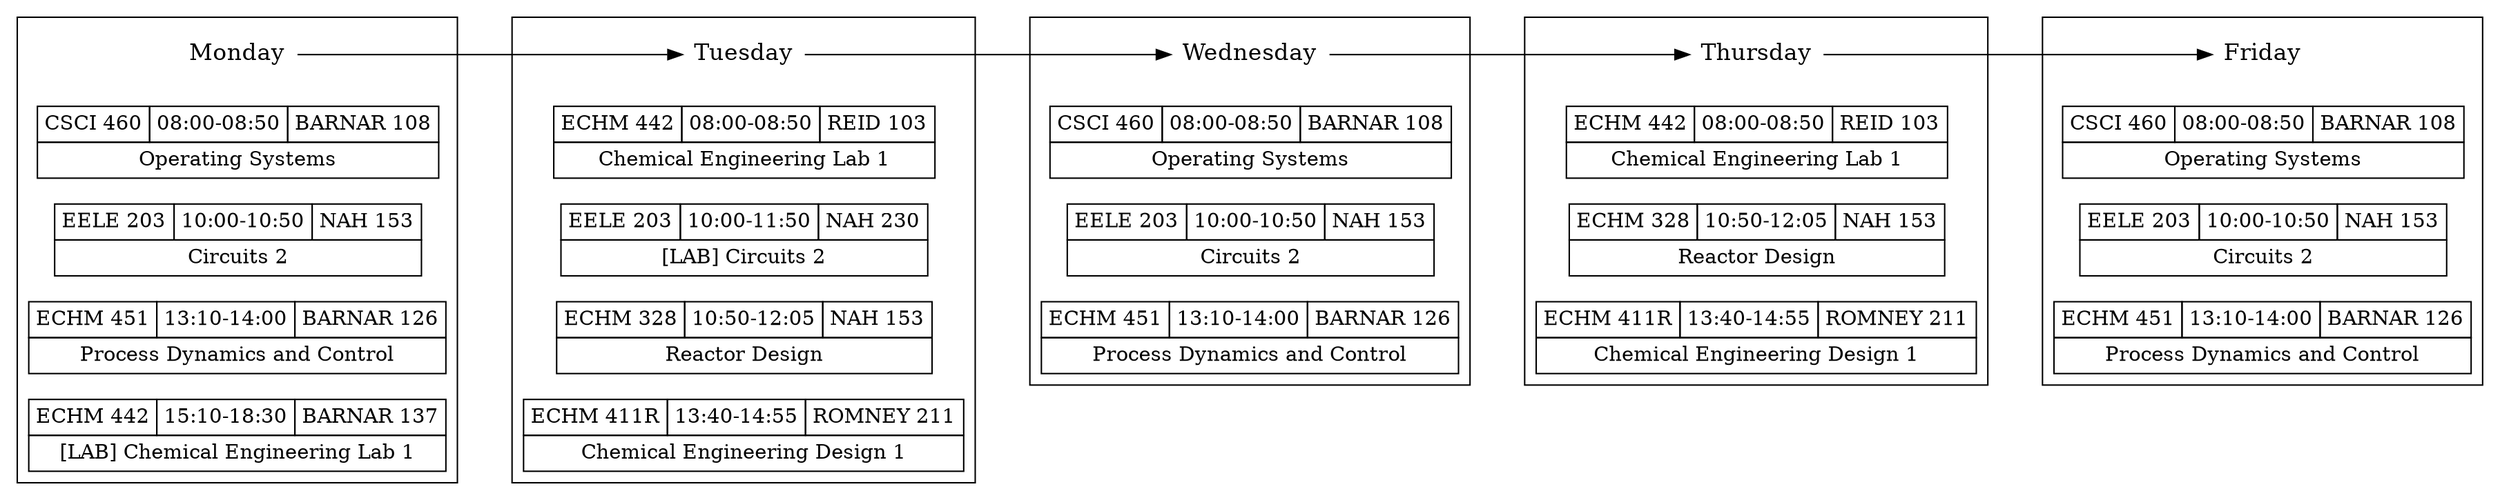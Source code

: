 digraph schedule {
    ranksep=.75; rankdir=LR; splines=false;

    {node [shape=plaintext,fontsize=16];
	"Monday" -> "Tuesday" -> "Wednesday" -> "Thursday" -> "Friday";
    }

    {node [shape=none, margin=0]
	subgraph clustermonday { rank = same; "Monday"; "CSCI460-m"; "EELE203-m"; "ECHM451-m"; "ECHM442-m-lab"; }
    }

    "CSCI460-m" [label=<
		 <TABLE BORDER="0" CELLBORDER="1" CELLSPACING="0" CELLPADDING="4">
		 <TR>
		 <TD>CSCI 460</TD>
		 <TD>08:00-08:50</TD>
		 <TD>BARNAR 108</TD>
		 </TR>
		 <TR><TD COLSPAN="3">Operating Systems</TD></TR>
		 </TABLE>>];

    "EELE203-m" [label=<
		 <TABLE BORDER="0" CELLBORDER="1" CELLSPACING="0" CELLPADDING="4">
		 <TR>
		 <TD>EELE 203</TD>
		 <TD>10:00-10:50</TD>
		 <TD>NAH 153</TD>
		 </TR>
		 <TR><TD COLSPAN="3">Circuits 2</TD></TR>
		 </TABLE>>];

    "ECHM451-m" [label=<
		 <TABLE BORDER="0" CELLBORDER="1" CELLSPACING="0" CELLPADDING="4">
		 <TR>
		 <TD>ECHM 451</TD>
		 <TD>13:10-14:00</TD>
		 <TD>BARNAR 126</TD>
		 </TR>
		 <TR><TD COLSPAN="3">Process Dynamics and Control</TD></TR>
		 </TABLE>>];

    "ECHM442-m-lab" [label=<
		     <TABLE BORDER="0" CELLBORDER="1" CELLSPACING="0" CELLPADDING="4">
		     <TR>
		     <TD>ECHM 442</TD>
		     <TD>15:10-18:30</TD>
		     <TD>BARNAR 137</TD>
		     </TR>
		     <TR><TD COLSPAN="3">[LAB] Chemical Engineering Lab 1</TD></TR>
		     </TABLE>>];

    {node [shape=none, margin=0]
	subgraph clustertuesday { rank = same; "Tuesday"; "ECHM442-t"; "EELE203-t-lab"; "ECHM328-t"; "ECHM411R-t"; }
    }

    "ECHM442-t" [label=<
		 <TABLE BORDER="0" CELLBORDER="1" CELLSPACING="0" CELLPADDING="4">
		 <TR>
		 <TD>ECHM 442</TD>
		 <TD>08:00-08:50</TD>
		 <TD>REID 103</TD>
		 </TR>
		 <TR><TD COLSPAN="3">Chemical Engineering Lab 1</TD></TR>
		 </TABLE>>];

    "EELE203-t-lab" [label=<
		     <TABLE BORDER="0" CELLBORDER="1" CELLSPACING="0" CELLPADDING="4">
		     <TR>
		     <TD>EELE 203</TD>
		     <TD>10:00-11:50</TD>
		     <TD>NAH 230</TD>
		     </TR>
		     <TR><TD COLSPAN="3">[LAB] Circuits 2</TD></TR>
		     </TABLE>>];

    "ECHM328-t" [label=<
		 <TABLE BORDER="0" CELLBORDER="1" CELLSPACING="0" CELLPADDING="4">
		 <TR>
		 <TD>ECHM 328</TD>
		 <TD>10:50-12:05</TD>
		 <TD>NAH 153</TD>
		 </TR>
		 <TR><TD COLSPAN="3">Reactor Design</TD></TR>
		 </TABLE>>];

    "ECHM411R-t" [label=<
		  <TABLE BORDER="0" CELLBORDER="1" CELLSPACING="0" CELLPADDING="4">
		  <TR>
		  <TD>ECHM 411R</TD>
		  <TD>13:40-14:55</TD>
		  <TD>ROMNEY 211</TD>
		  </TR>
		  <TR><TD COLSPAN="3">Chemical Engineering Design 1</TD></TR>
		  </TABLE>>];

    {node [shape=none, margin=0]
	subgraph clusterwednesday { rank = same; "Wednesday"; "CSCI460-w"; "EELE203-w"; "ECHM451-w"; }
    }

    "CSCI460-w" [label=<
		 <TABLE BORDER="0" CELLBORDER="1" CELLSPACING="0" CELLPADDING="4">
		 <TR>
		 <TD>CSCI 460</TD>
		 <TD>08:00-08:50</TD>
		 <TD>BARNAR 108</TD>
		 </TR>
		 <TR><TD COLSPAN="3">Operating Systems</TD></TR>
		 </TABLE>>];

    "EELE203-w" [label=<
		 <TABLE BORDER="0" CELLBORDER="1" CELLSPACING="0" CELLPADDING="4">
		 <TR>
		 <TD>EELE 203</TD>
		 <TD>10:00-10:50</TD>
		 <TD>NAH 153</TD>
		 </TR>
		 <TR><TD COLSPAN="3">Circuits 2</TD></TR>
		 </TABLE>>];

    "ECHM451-w" [label=<
		 <TABLE BORDER="0" CELLBORDER="1" CELLSPACING="0" CELLPADDING="4">
		 <TR>
		 <TD>ECHM 451</TD>
		 <TD>13:10-14:00</TD>
		 <TD>BARNAR 126</TD>
		 </TR>
		 <TR><TD COLSPAN="3">Process Dynamics and Control</TD></TR>
		 </TABLE>>];

    {node [shape=none, margin=0]
	subgraph clusterthursday { rank = same; "Thursday"; "ECHM442-r"; "ECHM328-r"; "ECHM411R-r"; }
    }

    "ECHM442-r" [label=<
		 <TABLE BORDER="0" CELLBORDER="1" CELLSPACING="0" CELLPADDING="4">
		 <TR>
		 <TD>ECHM 442</TD>
		 <TD>08:00-08:50</TD>
		 <TD>REID 103</TD>
		 </TR>
		 <TR><TD COLSPAN="3">Chemical Engineering Lab 1</TD></TR>
		 </TABLE>>];

    "ECHM328-r" [label=<
		 <TABLE BORDER="0" CELLBORDER="1" CELLSPACING="0" CELLPADDING="4">
		 <TR>
		 <TD>ECHM 328</TD>
		 <TD>10:50-12:05</TD>
		 <TD>NAH 153</TD>
		 </TR>
		 <TR><TD COLSPAN="3">Reactor Design</TD></TR>
		 </TABLE>>];

    "ECHM411R-r" [label=<
		  <TABLE BORDER="0" CELLBORDER="1" CELLSPACING="0" CELLPADDING="4">
		  <TR>
		  <TD>ECHM 411R</TD>
		  <TD>13:40-14:55</TD>
		  <TD>ROMNEY 211</TD>
		  </TR>
		  <TR><TD COLSPAN="3">Chemical Engineering Design 1</TD></TR>
		  </TABLE>>];

    {node [shape=none, margin=0]
	subgraph clusterfriday { rank = same; "Friday"; "CSCI460-f"; "EELE203-f"; "ECHM451-f"; }
    }

    "CSCI460-f" [label=<
		 <TABLE BORDER="0" CELLBORDER="1" CELLSPACING="0" CELLPADDING="4">
		 <TR>
		 <TD>CSCI 460</TD>
		 <TD>08:00-08:50</TD>
		 <TD>BARNAR 108</TD>
		 </TR>
		 <TR><TD COLSPAN="3">Operating Systems</TD></TR>
		 </TABLE>>];

    "EELE203-f" [label=<
		 <TABLE BORDER="0" CELLBORDER="1" CELLSPACING="0" CELLPADDING="4">
		 <TR>
		 <TD>EELE 203</TD>
		 <TD>10:00-10:50</TD>
		 <TD>NAH 153</TD>
		 </TR>
		 <TR><TD COLSPAN="3">Circuits 2</TD></TR>
		 </TABLE>>];

    "ECHM451-f" [label=<
		 <TABLE BORDER="0" CELLBORDER="1" CELLSPACING="0" CELLPADDING="4">
		 <TR>
		 <TD>ECHM 451</TD>
		 <TD>13:10-14:00</TD>
		 <TD>BARNAR 126</TD>
		 </TR>
		 <TR><TD COLSPAN="3">Process Dynamics and Control</TD></TR>
		 </TABLE>>];
}
